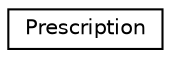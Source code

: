 digraph G
{
  edge [fontname="Helvetica",fontsize="10",labelfontname="Helvetica",labelfontsize="10"];
  node [fontname="Helvetica",fontsize="10",shape=record];
  rankdir="LR";
  Node1 [label="Prescription",height=0.2,width=0.4,color="black", fillcolor="white", style="filled",URL="$interface_prescription.html"];
}
